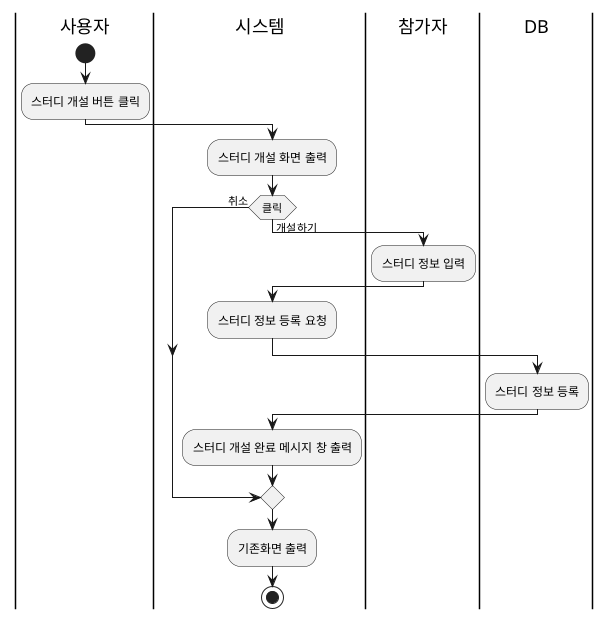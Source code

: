 @startuml
|사용자|
start
:스터디 개설 버튼 클릭;

|시스템|
:스터디 개설 화면 출력;

if(클릭) then(개설하기)
   |참가자|
   :스터디 정보 입력;
   |시스템|
   :스터디 정보 등록 요청;
   |DB|
   :스터디 정보 등록;
   |시스템|
   :스터디 개설 완료 메시지 창 출력;
else(취소)
endif
|시스템|
:기존화면 출력;
stop
@enduml